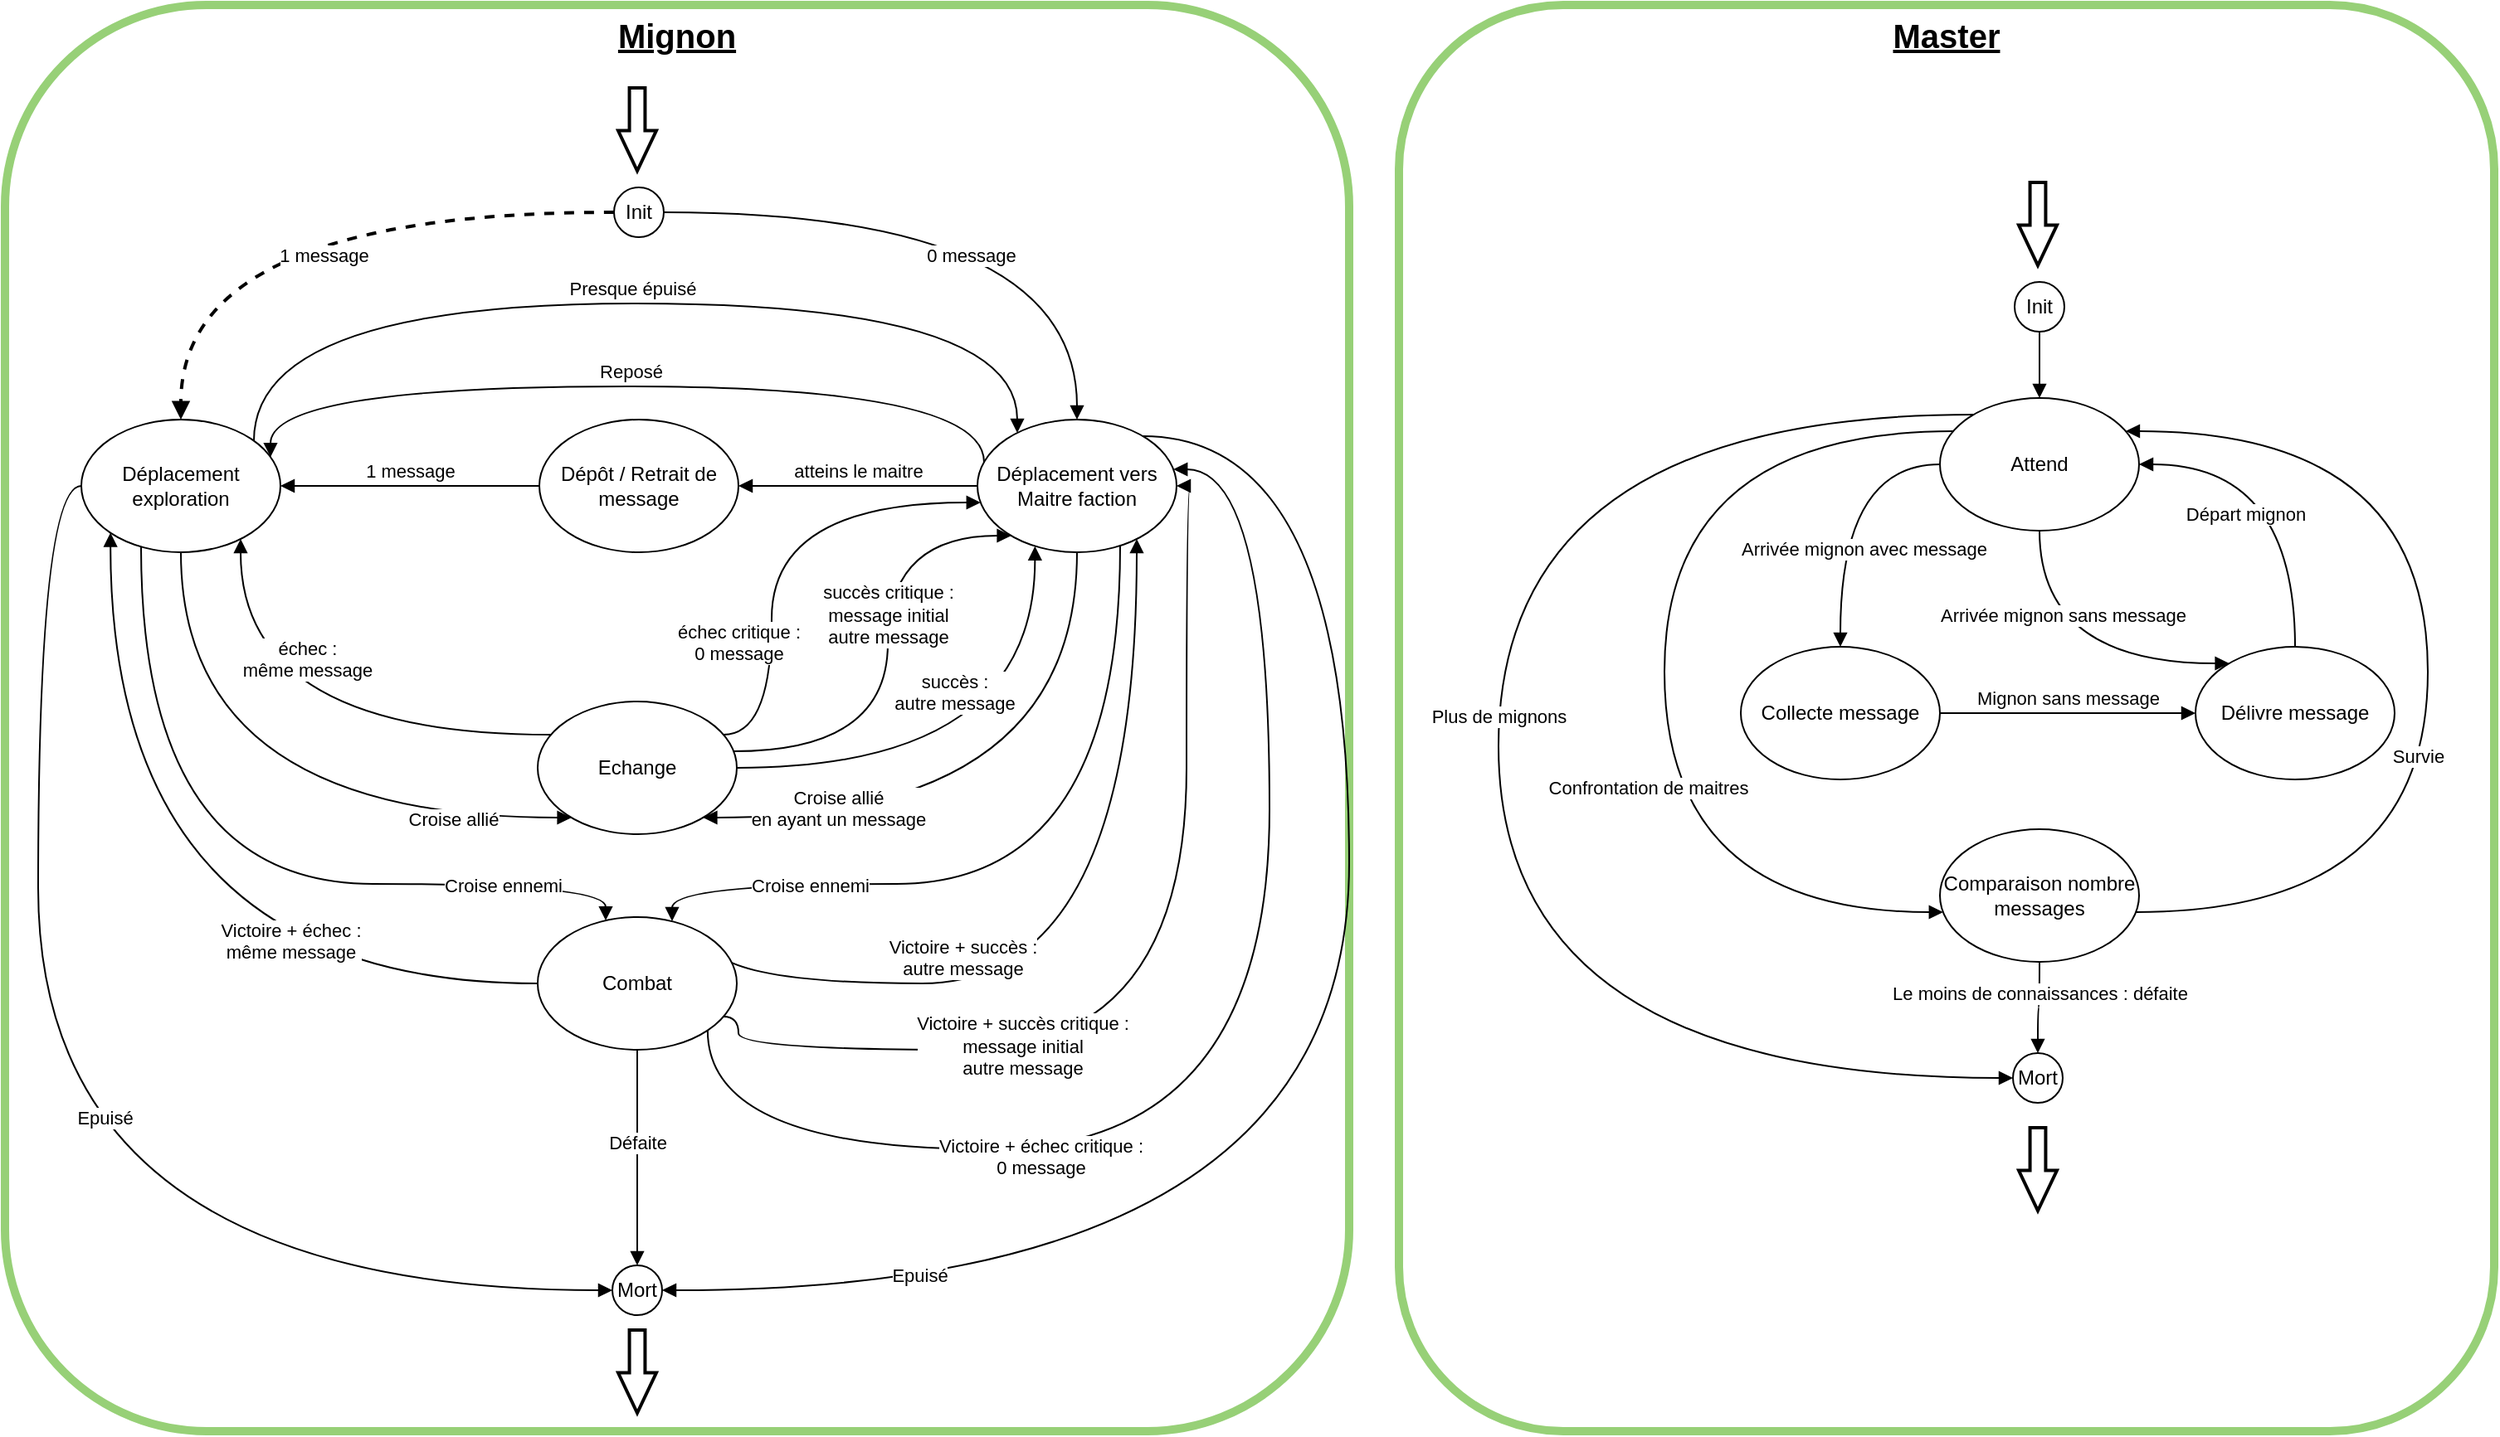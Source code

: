 <mxfile version="15.4.3" type="device"><diagram id="q_s2pD9AUIf0P6xuWTzg" name="Page-1"><mxGraphModel dx="1730" dy="815" grid="1" gridSize="10" guides="1" tooltips="1" connect="1" arrows="1" fold="1" page="1" pageScale="1" pageWidth="827" pageHeight="1169" math="0" shadow="0"><root><mxCell id="0"/><mxCell id="1" parent="0"/><mxCell id="rBkSddTkPxc8vHVvHA8J-78" value="Mignon" style="rounded=1;whiteSpace=wrap;html=1;strokeColor=#97D077;strokeWidth=5;fillColor=none;verticalAlign=top;fontStyle=5;fontSize=20;" vertex="1" parent="1"><mxGeometry x="10" y="130" width="810" height="860" as="geometry"/></mxCell><mxCell id="rBkSddTkPxc8vHVvHA8J-72" value="Epuisé" style="edgeStyle=orthogonalEdgeStyle;curved=1;orthogonalLoop=1;jettySize=auto;html=1;entryX=0;entryY=0.5;entryDx=0;entryDy=0;endArrow=block;endSize=6;targetPerimeterSpacing=0;verticalAlign=bottom;" edge="1" parent="1" source="rBkSddTkPxc8vHVvHA8J-46" target="rBkSddTkPxc8vHVvHA8J-55"><mxGeometry x="-0.029" y="40" relative="1" as="geometry"><Array as="points"><mxPoint x="30" y="420"/><mxPoint x="30" y="905"/></Array><mxPoint as="offset"/></mxGeometry></mxCell><mxCell id="rBkSddTkPxc8vHVvHA8J-74" value="Presque épuisé" style="edgeStyle=orthogonalEdgeStyle;curved=1;orthogonalLoop=1;jettySize=auto;html=1;endArrow=block;endSize=6;targetPerimeterSpacing=0;verticalAlign=bottom;" edge="1" parent="1" source="rBkSddTkPxc8vHVvHA8J-46" target="rBkSddTkPxc8vHVvHA8J-54"><mxGeometry relative="1" as="geometry"><Array as="points"><mxPoint x="160" y="310"/><mxPoint x="620" y="310"/></Array></mxGeometry></mxCell><mxCell id="rBkSddTkPxc8vHVvHA8J-46" value="Déplacement&lt;br&gt;exploration" style="ellipse;whiteSpace=wrap;html=1;strokeColor=default;strokeWidth=1;" vertex="1" parent="1"><mxGeometry x="56" y="380" width="120" height="80" as="geometry"/></mxCell><mxCell id="rBkSddTkPxc8vHVvHA8J-62" value="Défaite" style="edgeStyle=orthogonalEdgeStyle;curved=1;orthogonalLoop=1;jettySize=auto;html=1;endArrow=block;endSize=6;targetPerimeterSpacing=0;verticalAlign=bottom;" edge="1" parent="1" source="rBkSddTkPxc8vHVvHA8J-47" target="rBkSddTkPxc8vHVvHA8J-55"><mxGeometry relative="1" as="geometry"><Array as="points"><mxPoint x="396" y="740"/><mxPoint x="396" y="740"/></Array></mxGeometry></mxCell><mxCell id="rBkSddTkPxc8vHVvHA8J-68" value="Victoire + succès :&lt;br&gt;autre message" style="edgeStyle=orthogonalEdgeStyle;curved=1;orthogonalLoop=1;jettySize=auto;html=1;endArrow=block;endSize=6;targetPerimeterSpacing=0;verticalAlign=bottom;exitX=1;exitY=0;exitDx=0;exitDy=0;" edge="1" parent="1" source="rBkSddTkPxc8vHVvHA8J-47" target="rBkSddTkPxc8vHVvHA8J-54"><mxGeometry x="-0.344" relative="1" as="geometry"><mxPoint x="442" y="710" as="sourcePoint"/><Array as="points"><mxPoint x="433" y="720"/><mxPoint x="692" y="720"/></Array><mxPoint as="offset"/></mxGeometry></mxCell><mxCell id="rBkSddTkPxc8vHVvHA8J-47" value="Combat" style="ellipse;whiteSpace=wrap;html=1;strokeColor=default;strokeWidth=1;" vertex="1" parent="1"><mxGeometry x="331" y="680" width="120" height="80" as="geometry"/></mxCell><mxCell id="rBkSddTkPxc8vHVvHA8J-48" value="Echange" style="ellipse;whiteSpace=wrap;html=1;strokeColor=default;strokeWidth=1;" vertex="1" parent="1"><mxGeometry x="331" y="550" width="120" height="80" as="geometry"/></mxCell><mxCell id="rBkSddTkPxc8vHVvHA8J-49" value="Dépôt / Retrait de message" style="ellipse;whiteSpace=wrap;html=1;strokeColor=default;strokeWidth=1;" vertex="1" parent="1"><mxGeometry x="332" y="380" width="120" height="80" as="geometry"/></mxCell><mxCell id="rBkSddTkPxc8vHVvHA8J-50" value="Init" style="ellipse;whiteSpace=wrap;html=1;aspect=fixed;strokeColor=default;strokeWidth=1;" vertex="1" parent="1"><mxGeometry x="377" y="240" width="30" height="30" as="geometry"/></mxCell><mxCell id="rBkSddTkPxc8vHVvHA8J-51" value="0 message" style="html=1;verticalAlign=bottom;endArrow=block;endSize=6;targetPerimeterSpacing=0;edgeStyle=orthogonalEdgeStyle;curved=1;" edge="1" parent="1" source="rBkSddTkPxc8vHVvHA8J-50" target="rBkSddTkPxc8vHVvHA8J-54"><mxGeometry x="-0.011" y="-35" width="80" relative="1" as="geometry"><mxPoint x="26" y="440" as="sourcePoint"/><mxPoint x="106" y="440" as="targetPoint"/><mxPoint as="offset"/></mxGeometry></mxCell><mxCell id="rBkSddTkPxc8vHVvHA8J-52" value="Croise ennemi" style="html=1;verticalAlign=bottom;endArrow=block;endSize=6;targetPerimeterSpacing=0;edgeStyle=orthogonalEdgeStyle;curved=1;" edge="1" parent="1" source="rBkSddTkPxc8vHVvHA8J-46" target="rBkSddTkPxc8vHVvHA8J-47"><mxGeometry x="0.668" y="-10" width="80" relative="1" as="geometry"><mxPoint x="66" y="600" as="sourcePoint"/><mxPoint x="221" y="530" as="targetPoint"/><Array as="points"><mxPoint x="92" y="660"/><mxPoint x="372" y="660"/></Array><mxPoint as="offset"/></mxGeometry></mxCell><mxCell id="rBkSddTkPxc8vHVvHA8J-53" value="Croise allié" style="html=1;verticalAlign=bottom;endArrow=block;endSize=6;targetPerimeterSpacing=0;edgeStyle=orthogonalEdgeStyle;curved=1;" edge="1" parent="1" source="rBkSddTkPxc8vHVvHA8J-46" target="rBkSddTkPxc8vHVvHA8J-48"><mxGeometry x="0.636" y="-10" width="80" relative="1" as="geometry"><mxPoint x="256" y="420" as="sourcePoint"/><mxPoint x="256" y="500" as="targetPoint"/><Array as="points"><mxPoint x="116" y="620"/></Array><mxPoint as="offset"/></mxGeometry></mxCell><mxCell id="rBkSddTkPxc8vHVvHA8J-73" value="Epuisé" style="edgeStyle=orthogonalEdgeStyle;curved=1;orthogonalLoop=1;jettySize=auto;html=1;endArrow=block;endSize=6;targetPerimeterSpacing=0;verticalAlign=bottom;" edge="1" parent="1" source="rBkSddTkPxc8vHVvHA8J-54" target="rBkSddTkPxc8vHVvHA8J-55"><mxGeometry x="0.708" relative="1" as="geometry"><Array as="points"><mxPoint x="820" y="390"/><mxPoint x="820" y="905"/></Array><mxPoint x="1" as="offset"/></mxGeometry></mxCell><mxCell id="rBkSddTkPxc8vHVvHA8J-75" value="Reposé" style="edgeStyle=orthogonalEdgeStyle;curved=1;orthogonalLoop=1;jettySize=auto;html=1;endArrow=block;endSize=6;targetPerimeterSpacing=0;verticalAlign=bottom;" edge="1" parent="1" source="rBkSddTkPxc8vHVvHA8J-54" target="rBkSddTkPxc8vHVvHA8J-46"><mxGeometry relative="1" as="geometry"><Array as="points"><mxPoint x="600" y="360"/><mxPoint x="170" y="360"/></Array></mxGeometry></mxCell><mxCell id="rBkSddTkPxc8vHVvHA8J-54" value="Déplacement vers&lt;br&gt;Maitre faction" style="ellipse;whiteSpace=wrap;html=1;strokeColor=default;strokeWidth=1;" vertex="1" parent="1"><mxGeometry x="596" y="380" width="120" height="80" as="geometry"/></mxCell><mxCell id="rBkSddTkPxc8vHVvHA8J-55" value="Mort" style="ellipse;whiteSpace=wrap;html=1;strokeColor=default;strokeWidth=1;" vertex="1" parent="1"><mxGeometry x="376" y="890" width="30" height="30" as="geometry"/></mxCell><mxCell id="rBkSddTkPxc8vHVvHA8J-56" value="Croise ennemi" style="html=1;verticalAlign=bottom;endArrow=block;endSize=6;targetPerimeterSpacing=0;edgeStyle=orthogonalEdgeStyle;curved=1;" edge="1" parent="1" source="rBkSddTkPxc8vHVvHA8J-54" target="rBkSddTkPxc8vHVvHA8J-47"><mxGeometry x="0.573" y="10" width="80" relative="1" as="geometry"><mxPoint x="256" y="420" as="sourcePoint"/><mxPoint x="246" y="540" as="targetPoint"/><Array as="points"><mxPoint x="682" y="660"/><mxPoint x="412" y="660"/></Array><mxPoint as="offset"/></mxGeometry></mxCell><mxCell id="rBkSddTkPxc8vHVvHA8J-57" value="atteins le maitre" style="html=1;verticalAlign=bottom;endArrow=block;endSize=6;targetPerimeterSpacing=0;edgeStyle=orthogonalEdgeStyle;curved=1;" edge="1" parent="1" source="rBkSddTkPxc8vHVvHA8J-54" target="rBkSddTkPxc8vHVvHA8J-49"><mxGeometry width="80" relative="1" as="geometry"><mxPoint x="256" y="660" as="sourcePoint"/><mxPoint x="256" y="580" as="targetPoint"/></mxGeometry></mxCell><mxCell id="rBkSddTkPxc8vHVvHA8J-58" value="1 message" style="html=1;verticalAlign=bottom;endArrow=block;endSize=6;targetPerimeterSpacing=0;edgeStyle=orthogonalEdgeStyle;curved=1;" edge="1" parent="1" source="rBkSddTkPxc8vHVvHA8J-49" target="rBkSddTkPxc8vHVvHA8J-46"><mxGeometry width="80" relative="1" as="geometry"><mxPoint x="316" y="700" as="sourcePoint"/><mxPoint x="446" y="540" as="targetPoint"/></mxGeometry></mxCell><mxCell id="rBkSddTkPxc8vHVvHA8J-59" value="1 message" style="html=1;verticalAlign=bottom;endArrow=block;endSize=6;targetPerimeterSpacing=0;edgeStyle=orthogonalEdgeStyle;curved=1;dashed=1;strokeWidth=2;" edge="1" parent="1" source="rBkSddTkPxc8vHVvHA8J-50" target="rBkSddTkPxc8vHVvHA8J-46"><mxGeometry x="-0.093" y="35" width="80" relative="1" as="geometry"><mxPoint x="16" y="525" as="sourcePoint"/><mxPoint x="196" y="700" as="targetPoint"/><mxPoint as="offset"/></mxGeometry></mxCell><mxCell id="rBkSddTkPxc8vHVvHA8J-60" value="succès :&lt;br&gt;autre message" style="html=1;verticalAlign=bottom;endArrow=block;endSize=6;targetPerimeterSpacing=0;edgeStyle=orthogonalEdgeStyle;curved=1;entryX=0.289;entryY=0.955;entryDx=0;entryDy=0;entryPerimeter=0;" edge="1" parent="1" source="rBkSddTkPxc8vHVvHA8J-48" target="rBkSddTkPxc8vHVvHA8J-54"><mxGeometry x="-0.164" y="30" width="80" relative="1" as="geometry"><mxPoint x="516" y="420" as="sourcePoint"/><mxPoint x="646" y="420" as="targetPoint"/><mxPoint as="offset"/></mxGeometry></mxCell><mxCell id="rBkSddTkPxc8vHVvHA8J-63" value="succès critique : &lt;br&gt;message initial&lt;br&gt;autre message" style="html=1;verticalAlign=bottom;endArrow=block;endSize=6;targetPerimeterSpacing=0;edgeStyle=orthogonalEdgeStyle;curved=1;" edge="1" parent="1" source="rBkSddTkPxc8vHVvHA8J-48" target="rBkSddTkPxc8vHVvHA8J-54"><mxGeometry x="0.029" width="80" relative="1" as="geometry"><mxPoint x="416.3" y="543.6" as="sourcePoint"/><mxPoint x="595.98" y="410" as="targetPoint"/><mxPoint as="offset"/><Array as="points"><mxPoint x="542" y="580"/><mxPoint x="542" y="450"/></Array></mxGeometry></mxCell><mxCell id="rBkSddTkPxc8vHVvHA8J-64" value="Croise allié &lt;br&gt;en ayant un message" style="html=1;verticalAlign=bottom;endArrow=block;endSize=6;targetPerimeterSpacing=0;edgeStyle=orthogonalEdgeStyle;curved=1;" edge="1" parent="1" source="rBkSddTkPxc8vHVvHA8J-54" target="rBkSddTkPxc8vHVvHA8J-48"><mxGeometry x="0.578" y="10" width="80" relative="1" as="geometry"><mxPoint x="673" y="440.002" as="sourcePoint"/><mxPoint x="422" y="714.32" as="targetPoint"/><Array as="points"><mxPoint x="656" y="620"/></Array><mxPoint as="offset"/></mxGeometry></mxCell><mxCell id="rBkSddTkPxc8vHVvHA8J-65" value="échec :&lt;br&gt;même message" style="html=1;verticalAlign=bottom;endArrow=block;endSize=6;targetPerimeterSpacing=0;edgeStyle=orthogonalEdgeStyle;curved=1;" edge="1" parent="1" source="rBkSddTkPxc8vHVvHA8J-48" target="rBkSddTkPxc8vHVvHA8J-46"><mxGeometry x="-0.036" y="-30" width="80" relative="1" as="geometry"><mxPoint x="332" y="490" as="sourcePoint"/><mxPoint x="92" y="610" as="targetPoint"/><Array as="points"><mxPoint x="152" y="570"/></Array><mxPoint as="offset"/></mxGeometry></mxCell><mxCell id="rBkSddTkPxc8vHVvHA8J-66" value="échec critique : &lt;br&gt;0 message" style="html=1;verticalAlign=bottom;endArrow=block;endSize=6;targetPerimeterSpacing=0;edgeStyle=orthogonalEdgeStyle;curved=1;" edge="1" parent="1" source="rBkSddTkPxc8vHVvHA8J-48" target="rBkSddTkPxc8vHVvHA8J-54"><mxGeometry x="-0.532" y="20" width="80" relative="1" as="geometry"><mxPoint x="459.095" y="590" as="sourcePoint"/><mxPoint x="614.038" y="450" as="targetPoint"/><mxPoint as="offset"/><Array as="points"><mxPoint x="472" y="570"/><mxPoint x="472" y="430"/></Array></mxGeometry></mxCell><mxCell id="rBkSddTkPxc8vHVvHA8J-69" value="Victoire + succès critique :&lt;br&gt;message initial&lt;br&gt;autre message" style="edgeStyle=orthogonalEdgeStyle;curved=1;orthogonalLoop=1;jettySize=auto;html=1;endArrow=block;endSize=6;targetPerimeterSpacing=0;verticalAlign=bottom;" edge="1" parent="1" source="rBkSddTkPxc8vHVvHA8J-47" target="rBkSddTkPxc8vHVvHA8J-54"><mxGeometry x="-0.38" y="-20" relative="1" as="geometry"><mxPoint x="461" y="730" as="sourcePoint"/><mxPoint x="702" y="462" as="targetPoint"/><Array as="points"><mxPoint x="452" y="740"/><mxPoint x="452" y="760"/><mxPoint x="722" y="760"/><mxPoint x="722" y="420"/></Array><mxPoint as="offset"/></mxGeometry></mxCell><mxCell id="rBkSddTkPxc8vHVvHA8J-70" value="Victoire + échec :&lt;br&gt;même message" style="edgeStyle=orthogonalEdgeStyle;curved=1;orthogonalLoop=1;jettySize=auto;html=1;endArrow=block;endSize=6;targetPerimeterSpacing=0;verticalAlign=bottom;entryX=0;entryY=1;entryDx=0;entryDy=0;" edge="1" parent="1" source="rBkSddTkPxc8vHVvHA8J-47" target="rBkSddTkPxc8vHVvHA8J-46"><mxGeometry x="-0.437" y="-10" relative="1" as="geometry"><mxPoint x="212" y="840" as="sourcePoint"/><mxPoint x="252" y="550" as="targetPoint"/><mxPoint as="offset"/></mxGeometry></mxCell><mxCell id="rBkSddTkPxc8vHVvHA8J-71" value="Victoire + échec critique :&lt;br&gt;0 message" style="edgeStyle=orthogonalEdgeStyle;curved=1;orthogonalLoop=1;jettySize=auto;html=1;endArrow=block;endSize=6;targetPerimeterSpacing=0;verticalAlign=bottom;exitX=1;exitY=1;exitDx=0;exitDy=0;" edge="1" parent="1" source="rBkSddTkPxc8vHVvHA8J-47" target="rBkSddTkPxc8vHVvHA8J-54"><mxGeometry x="-0.38" y="-20" relative="1" as="geometry"><mxPoint x="443.426" y="758.284" as="sourcePoint"/><mxPoint x="726" y="430" as="targetPoint"/><Array as="points"><mxPoint x="433" y="820"/><mxPoint x="772" y="820"/><mxPoint x="772" y="410"/></Array><mxPoint as="offset"/></mxGeometry></mxCell><mxCell id="rBkSddTkPxc8vHVvHA8J-76" value="" style="verticalLabelPosition=bottom;verticalAlign=top;html=1;strokeWidth=2;shape=mxgraph.arrows2.arrow;dy=0.59;dx=24.2;notch=0;direction=south;" vertex="1" parent="1"><mxGeometry x="379.5" y="180" width="23" height="50" as="geometry"/></mxCell><mxCell id="rBkSddTkPxc8vHVvHA8J-77" value="" style="verticalLabelPosition=bottom;verticalAlign=top;html=1;strokeWidth=2;shape=mxgraph.arrows2.arrow;dy=0.59;dx=24.2;notch=0;direction=south;" vertex="1" parent="1"><mxGeometry x="379.5" y="929" width="23" height="50" as="geometry"/></mxCell><mxCell id="rBkSddTkPxc8vHVvHA8J-79" value="Master" style="rounded=1;whiteSpace=wrap;html=1;strokeColor=#97D077;strokeWidth=5;fillColor=none;verticalAlign=top;fontStyle=5;fontSize=20;" vertex="1" parent="1"><mxGeometry x="850" y="130" width="660" height="860" as="geometry"/></mxCell><mxCell id="rBkSddTkPxc8vHVvHA8J-87" style="edgeStyle=orthogonalEdgeStyle;curved=1;orthogonalLoop=1;jettySize=auto;html=1;fontSize=20;endArrow=block;endSize=6;targetPerimeterSpacing=0;strokeWidth=1;verticalAlign=bottom;" edge="1" parent="1" source="rBkSddTkPxc8vHVvHA8J-83" target="rBkSddTkPxc8vHVvHA8J-85"><mxGeometry relative="1" as="geometry"/></mxCell><mxCell id="rBkSddTkPxc8vHVvHA8J-83" value="Init" style="ellipse;whiteSpace=wrap;html=1;aspect=fixed;strokeColor=default;strokeWidth=1;" vertex="1" parent="1"><mxGeometry x="1221" y="297" width="30" height="30" as="geometry"/></mxCell><mxCell id="rBkSddTkPxc8vHVvHA8J-84" value="" style="verticalLabelPosition=bottom;verticalAlign=top;html=1;strokeWidth=2;shape=mxgraph.arrows2.arrow;dy=0.59;dx=24.2;notch=0;direction=south;" vertex="1" parent="1"><mxGeometry x="1223.5" y="237" width="23" height="50" as="geometry"/></mxCell><mxCell id="rBkSddTkPxc8vHVvHA8J-95" value="Arrivée mignon avec message" style="edgeStyle=orthogonalEdgeStyle;curved=1;orthogonalLoop=1;jettySize=auto;html=1;endArrow=block;endSize=6;targetPerimeterSpacing=0;verticalAlign=bottom;" edge="1" parent="1" source="rBkSddTkPxc8vHVvHA8J-85" target="rBkSddTkPxc8vHVvHA8J-88"><mxGeometry x="0.411" y="14" relative="1" as="geometry"><Array as="points"><mxPoint x="1116" y="407"/></Array><mxPoint as="offset"/></mxGeometry></mxCell><mxCell id="rBkSddTkPxc8vHVvHA8J-98" value="Arrivée mignon sans message" style="edgeStyle=orthogonalEdgeStyle;curved=1;orthogonalLoop=1;jettySize=auto;html=1;endArrow=block;endSize=6;targetPerimeterSpacing=0;verticalAlign=bottom;" edge="1" parent="1" source="rBkSddTkPxc8vHVvHA8J-85" target="rBkSddTkPxc8vHVvHA8J-89"><mxGeometry x="-0.383" y="14" relative="1" as="geometry"><Array as="points"><mxPoint x="1236" y="527"/></Array><mxPoint as="offset"/></mxGeometry></mxCell><mxCell id="rBkSddTkPxc8vHVvHA8J-101" value="Confrontation de maitres" style="edgeStyle=orthogonalEdgeStyle;curved=1;orthogonalLoop=1;jettySize=auto;html=1;endArrow=block;endSize=6;targetPerimeterSpacing=0;verticalAlign=bottom;" edge="1" parent="1" source="rBkSddTkPxc8vHVvHA8J-85" target="rBkSddTkPxc8vHVvHA8J-100"><mxGeometry x="0.26" y="-10" relative="1" as="geometry"><Array as="points"><mxPoint x="1010" y="387"/><mxPoint x="1010" y="677"/></Array><mxPoint as="offset"/></mxGeometry></mxCell><mxCell id="rBkSddTkPxc8vHVvHA8J-109" value="Plus de mignons" style="edgeStyle=orthogonalEdgeStyle;curved=1;orthogonalLoop=1;jettySize=auto;html=1;endArrow=block;endSize=6;targetPerimeterSpacing=0;verticalAlign=bottom;" edge="1" parent="1" source="rBkSddTkPxc8vHVvHA8J-85" target="rBkSddTkPxc8vHVvHA8J-104"><mxGeometry x="-0.044" relative="1" as="geometry"><Array as="points"><mxPoint x="910" y="377"/><mxPoint x="910" y="777"/></Array><mxPoint y="1" as="offset"/></mxGeometry></mxCell><mxCell id="rBkSddTkPxc8vHVvHA8J-85" value="Attend" style="ellipse;whiteSpace=wrap;html=1;strokeColor=default;strokeWidth=1;" vertex="1" parent="1"><mxGeometry x="1176" y="367" width="120" height="80" as="geometry"/></mxCell><mxCell id="rBkSddTkPxc8vHVvHA8J-97" value="Mignon sans message" style="edgeStyle=orthogonalEdgeStyle;curved=1;orthogonalLoop=1;jettySize=auto;html=1;endArrow=block;endSize=6;targetPerimeterSpacing=0;verticalAlign=bottom;" edge="1" parent="1" source="rBkSddTkPxc8vHVvHA8J-88" target="rBkSddTkPxc8vHVvHA8J-89"><mxGeometry relative="1" as="geometry"/></mxCell><mxCell id="rBkSddTkPxc8vHVvHA8J-88" value="Collecte message" style="ellipse;whiteSpace=wrap;html=1;strokeColor=default;strokeWidth=1;" vertex="1" parent="1"><mxGeometry x="1056" y="517" width="120" height="80" as="geometry"/></mxCell><mxCell id="rBkSddTkPxc8vHVvHA8J-99" value="Départ mignon" style="edgeStyle=orthogonalEdgeStyle;curved=1;orthogonalLoop=1;jettySize=auto;html=1;endArrow=block;endSize=6;targetPerimeterSpacing=0;verticalAlign=bottom;" edge="1" parent="1" source="rBkSddTkPxc8vHVvHA8J-89" target="rBkSddTkPxc8vHVvHA8J-85"><mxGeometry x="-0.314" y="30" relative="1" as="geometry"><Array as="points"><mxPoint x="1390" y="407"/></Array><mxPoint y="-1" as="offset"/></mxGeometry></mxCell><mxCell id="rBkSddTkPxc8vHVvHA8J-89" value="Délivre message" style="ellipse;whiteSpace=wrap;html=1;strokeColor=default;strokeWidth=1;" vertex="1" parent="1"><mxGeometry x="1330" y="517" width="120" height="80" as="geometry"/></mxCell><mxCell id="rBkSddTkPxc8vHVvHA8J-102" style="edgeStyle=orthogonalEdgeStyle;curved=1;orthogonalLoop=1;jettySize=auto;html=1;endArrow=block;endSize=6;targetPerimeterSpacing=0;verticalAlign=bottom;" edge="1" parent="1" source="rBkSddTkPxc8vHVvHA8J-100" target="rBkSddTkPxc8vHVvHA8J-85"><mxGeometry relative="1" as="geometry"><Array as="points"><mxPoint x="1470" y="677"/><mxPoint x="1470" y="387"/></Array></mxGeometry></mxCell><mxCell id="rBkSddTkPxc8vHVvHA8J-103" value="Survie" style="edgeLabel;html=1;align=center;verticalAlign=middle;resizable=0;points=[];fontSize=11;" vertex="1" connectable="0" parent="rBkSddTkPxc8vHVvHA8J-102"><mxGeometry x="-0.164" y="6" relative="1" as="geometry"><mxPoint y="1" as="offset"/></mxGeometry></mxCell><mxCell id="rBkSddTkPxc8vHVvHA8J-107" value="Le moins de connaissances : défaite" style="edgeStyle=orthogonalEdgeStyle;curved=1;orthogonalLoop=1;jettySize=auto;html=1;endArrow=block;endSize=6;targetPerimeterSpacing=0;verticalAlign=bottom;" edge="1" parent="1" source="rBkSddTkPxc8vHVvHA8J-100" target="rBkSddTkPxc8vHVvHA8J-104"><mxGeometry relative="1" as="geometry"/></mxCell><mxCell id="rBkSddTkPxc8vHVvHA8J-100" value="Comparaison nombre messages" style="ellipse;whiteSpace=wrap;html=1;strokeColor=default;strokeWidth=1;" vertex="1" parent="1"><mxGeometry x="1176" y="627" width="120" height="80" as="geometry"/></mxCell><mxCell id="rBkSddTkPxc8vHVvHA8J-104" value="Mort" style="ellipse;whiteSpace=wrap;html=1;strokeColor=default;strokeWidth=1;" vertex="1" parent="1"><mxGeometry x="1220" y="762" width="30" height="30" as="geometry"/></mxCell><mxCell id="rBkSddTkPxc8vHVvHA8J-105" value="" style="verticalLabelPosition=bottom;verticalAlign=top;html=1;strokeWidth=2;shape=mxgraph.arrows2.arrow;dy=0.59;dx=24.2;notch=0;direction=south;" vertex="1" parent="1"><mxGeometry x="1223.5" y="807" width="23" height="50" as="geometry"/></mxCell></root></mxGraphModel></diagram></mxfile>